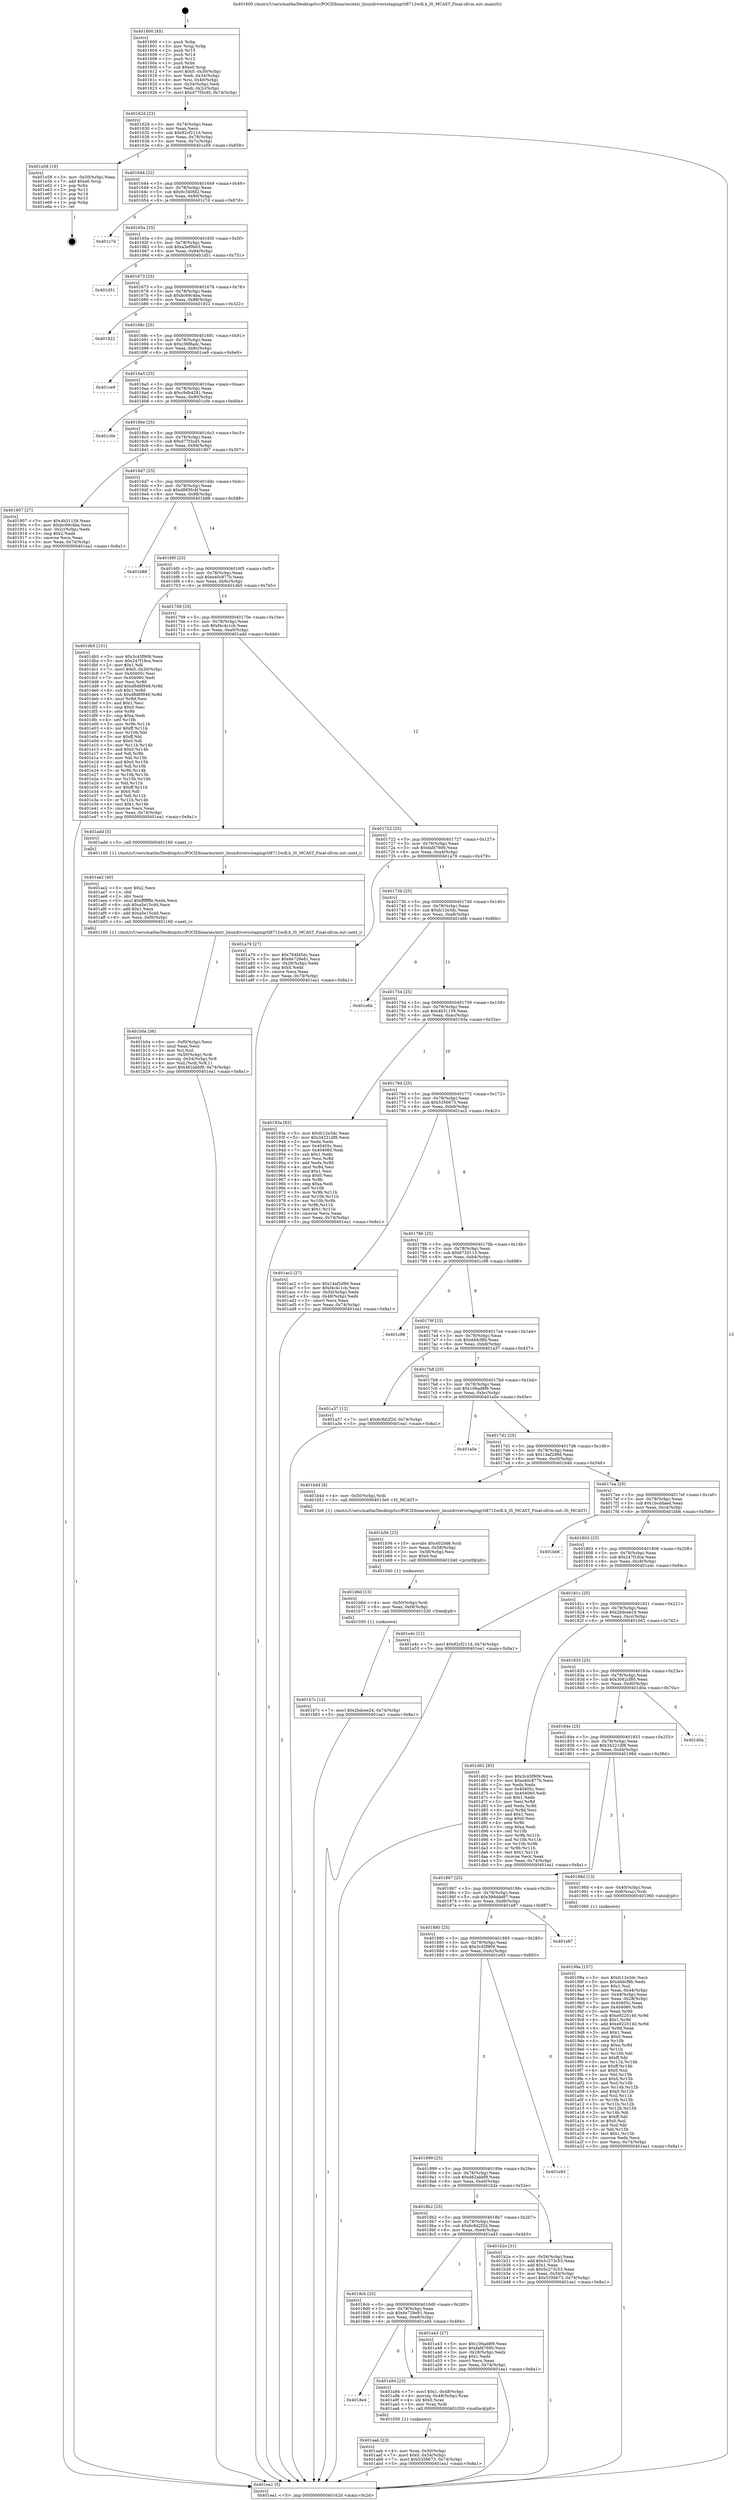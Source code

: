 digraph "0x401600" {
  label = "0x401600 (/mnt/c/Users/mathe/Desktop/tcc/POCII/binaries/extr_linuxdriversstagingrtl8712wifi.h_IS_MCAST_Final-ollvm.out::main(0))"
  labelloc = "t"
  node[shape=record]

  Entry [label="",width=0.3,height=0.3,shape=circle,fillcolor=black,style=filled]
  "0x40162d" [label="{
     0x40162d [23]\l
     | [instrs]\l
     &nbsp;&nbsp;0x40162d \<+3\>: mov -0x74(%rbp),%eax\l
     &nbsp;&nbsp;0x401630 \<+2\>: mov %eax,%ecx\l
     &nbsp;&nbsp;0x401632 \<+6\>: sub $0x92cf211d,%ecx\l
     &nbsp;&nbsp;0x401638 \<+3\>: mov %eax,-0x78(%rbp)\l
     &nbsp;&nbsp;0x40163b \<+3\>: mov %ecx,-0x7c(%rbp)\l
     &nbsp;&nbsp;0x40163e \<+6\>: je 0000000000401e58 \<main+0x858\>\l
  }"]
  "0x401e58" [label="{
     0x401e58 [19]\l
     | [instrs]\l
     &nbsp;&nbsp;0x401e58 \<+3\>: mov -0x30(%rbp),%eax\l
     &nbsp;&nbsp;0x401e5b \<+7\>: add $0xe0,%rsp\l
     &nbsp;&nbsp;0x401e62 \<+1\>: pop %rbx\l
     &nbsp;&nbsp;0x401e63 \<+2\>: pop %r12\l
     &nbsp;&nbsp;0x401e65 \<+2\>: pop %r14\l
     &nbsp;&nbsp;0x401e67 \<+2\>: pop %r15\l
     &nbsp;&nbsp;0x401e69 \<+1\>: pop %rbp\l
     &nbsp;&nbsp;0x401e6a \<+1\>: ret\l
  }"]
  "0x401644" [label="{
     0x401644 [22]\l
     | [instrs]\l
     &nbsp;&nbsp;0x401644 \<+5\>: jmp 0000000000401649 \<main+0x49\>\l
     &nbsp;&nbsp;0x401649 \<+3\>: mov -0x78(%rbp),%eax\l
     &nbsp;&nbsp;0x40164c \<+5\>: sub $0x9c340fd2,%eax\l
     &nbsp;&nbsp;0x401651 \<+3\>: mov %eax,-0x80(%rbp)\l
     &nbsp;&nbsp;0x401654 \<+6\>: je 0000000000401c7d \<main+0x67d\>\l
  }"]
  Exit [label="",width=0.3,height=0.3,shape=circle,fillcolor=black,style=filled,peripheries=2]
  "0x401c7d" [label="{
     0x401c7d\l
  }", style=dashed]
  "0x40165a" [label="{
     0x40165a [25]\l
     | [instrs]\l
     &nbsp;&nbsp;0x40165a \<+5\>: jmp 000000000040165f \<main+0x5f\>\l
     &nbsp;&nbsp;0x40165f \<+3\>: mov -0x78(%rbp),%eax\l
     &nbsp;&nbsp;0x401662 \<+5\>: sub $0xa3ef0b03,%eax\l
     &nbsp;&nbsp;0x401667 \<+6\>: mov %eax,-0x84(%rbp)\l
     &nbsp;&nbsp;0x40166d \<+6\>: je 0000000000401d51 \<main+0x751\>\l
  }"]
  "0x401b7c" [label="{
     0x401b7c [12]\l
     | [instrs]\l
     &nbsp;&nbsp;0x401b7c \<+7\>: movl $0x2bdcee24,-0x74(%rbp)\l
     &nbsp;&nbsp;0x401b83 \<+5\>: jmp 0000000000401ea1 \<main+0x8a1\>\l
  }"]
  "0x401d51" [label="{
     0x401d51\l
  }", style=dashed]
  "0x401673" [label="{
     0x401673 [25]\l
     | [instrs]\l
     &nbsp;&nbsp;0x401673 \<+5\>: jmp 0000000000401678 \<main+0x78\>\l
     &nbsp;&nbsp;0x401678 \<+3\>: mov -0x78(%rbp),%eax\l
     &nbsp;&nbsp;0x40167b \<+5\>: sub $0xbc69c4ba,%eax\l
     &nbsp;&nbsp;0x401680 \<+6\>: mov %eax,-0x88(%rbp)\l
     &nbsp;&nbsp;0x401686 \<+6\>: je 0000000000401922 \<main+0x322\>\l
  }"]
  "0x401b6d" [label="{
     0x401b6d [15]\l
     | [instrs]\l
     &nbsp;&nbsp;0x401b6d \<+4\>: mov -0x50(%rbp),%rdi\l
     &nbsp;&nbsp;0x401b71 \<+6\>: mov %eax,-0xf4(%rbp)\l
     &nbsp;&nbsp;0x401b77 \<+5\>: call 0000000000401030 \<free@plt\>\l
     | [calls]\l
     &nbsp;&nbsp;0x401030 \{1\} (unknown)\l
  }"]
  "0x401922" [label="{
     0x401922\l
  }", style=dashed]
  "0x40168c" [label="{
     0x40168c [25]\l
     | [instrs]\l
     &nbsp;&nbsp;0x40168c \<+5\>: jmp 0000000000401691 \<main+0x91\>\l
     &nbsp;&nbsp;0x401691 \<+3\>: mov -0x78(%rbp),%eax\l
     &nbsp;&nbsp;0x401694 \<+5\>: sub $0xc36f8adc,%eax\l
     &nbsp;&nbsp;0x401699 \<+6\>: mov %eax,-0x8c(%rbp)\l
     &nbsp;&nbsp;0x40169f \<+6\>: je 0000000000401ce9 \<main+0x6e9\>\l
  }"]
  "0x401b56" [label="{
     0x401b56 [23]\l
     | [instrs]\l
     &nbsp;&nbsp;0x401b56 \<+10\>: movabs $0x4020d6,%rdi\l
     &nbsp;&nbsp;0x401b60 \<+3\>: mov %eax,-0x58(%rbp)\l
     &nbsp;&nbsp;0x401b63 \<+3\>: mov -0x58(%rbp),%esi\l
     &nbsp;&nbsp;0x401b66 \<+2\>: mov $0x0,%al\l
     &nbsp;&nbsp;0x401b68 \<+5\>: call 0000000000401040 \<printf@plt\>\l
     | [calls]\l
     &nbsp;&nbsp;0x401040 \{1\} (unknown)\l
  }"]
  "0x401ce9" [label="{
     0x401ce9\l
  }", style=dashed]
  "0x4016a5" [label="{
     0x4016a5 [25]\l
     | [instrs]\l
     &nbsp;&nbsp;0x4016a5 \<+5\>: jmp 00000000004016aa \<main+0xaa\>\l
     &nbsp;&nbsp;0x4016aa \<+3\>: mov -0x78(%rbp),%eax\l
     &nbsp;&nbsp;0x4016ad \<+5\>: sub $0xc9db4281,%eax\l
     &nbsp;&nbsp;0x4016b2 \<+6\>: mov %eax,-0x90(%rbp)\l
     &nbsp;&nbsp;0x4016b8 \<+6\>: je 0000000000401c0e \<main+0x60e\>\l
  }"]
  "0x401b0a" [label="{
     0x401b0a [36]\l
     | [instrs]\l
     &nbsp;&nbsp;0x401b0a \<+6\>: mov -0xf0(%rbp),%ecx\l
     &nbsp;&nbsp;0x401b10 \<+3\>: imul %eax,%ecx\l
     &nbsp;&nbsp;0x401b13 \<+3\>: mov %cl,%sil\l
     &nbsp;&nbsp;0x401b16 \<+4\>: mov -0x50(%rbp),%rdi\l
     &nbsp;&nbsp;0x401b1a \<+4\>: movslq -0x54(%rbp),%r8\l
     &nbsp;&nbsp;0x401b1e \<+4\>: mov %sil,(%rdi,%r8,1)\l
     &nbsp;&nbsp;0x401b22 \<+7\>: movl $0x462abbf9,-0x74(%rbp)\l
     &nbsp;&nbsp;0x401b29 \<+5\>: jmp 0000000000401ea1 \<main+0x8a1\>\l
  }"]
  "0x401c0e" [label="{
     0x401c0e\l
  }", style=dashed]
  "0x4016be" [label="{
     0x4016be [25]\l
     | [instrs]\l
     &nbsp;&nbsp;0x4016be \<+5\>: jmp 00000000004016c3 \<main+0xc3\>\l
     &nbsp;&nbsp;0x4016c3 \<+3\>: mov -0x78(%rbp),%eax\l
     &nbsp;&nbsp;0x4016c6 \<+5\>: sub $0xd77f3cd5,%eax\l
     &nbsp;&nbsp;0x4016cb \<+6\>: mov %eax,-0x94(%rbp)\l
     &nbsp;&nbsp;0x4016d1 \<+6\>: je 0000000000401907 \<main+0x307\>\l
  }"]
  "0x401ae2" [label="{
     0x401ae2 [40]\l
     | [instrs]\l
     &nbsp;&nbsp;0x401ae2 \<+5\>: mov $0x2,%ecx\l
     &nbsp;&nbsp;0x401ae7 \<+1\>: cltd\l
     &nbsp;&nbsp;0x401ae8 \<+2\>: idiv %ecx\l
     &nbsp;&nbsp;0x401aea \<+6\>: imul $0xfffffffe,%edx,%ecx\l
     &nbsp;&nbsp;0x401af0 \<+6\>: sub $0xa5e15cdd,%ecx\l
     &nbsp;&nbsp;0x401af6 \<+3\>: add $0x1,%ecx\l
     &nbsp;&nbsp;0x401af9 \<+6\>: add $0xa5e15cdd,%ecx\l
     &nbsp;&nbsp;0x401aff \<+6\>: mov %ecx,-0xf0(%rbp)\l
     &nbsp;&nbsp;0x401b05 \<+5\>: call 0000000000401160 \<next_i\>\l
     | [calls]\l
     &nbsp;&nbsp;0x401160 \{1\} (/mnt/c/Users/mathe/Desktop/tcc/POCII/binaries/extr_linuxdriversstagingrtl8712wifi.h_IS_MCAST_Final-ollvm.out::next_i)\l
  }"]
  "0x401907" [label="{
     0x401907 [27]\l
     | [instrs]\l
     &nbsp;&nbsp;0x401907 \<+5\>: mov $0x4b31159,%eax\l
     &nbsp;&nbsp;0x40190c \<+5\>: mov $0xbc69c4ba,%ecx\l
     &nbsp;&nbsp;0x401911 \<+3\>: mov -0x2c(%rbp),%edx\l
     &nbsp;&nbsp;0x401914 \<+3\>: cmp $0x2,%edx\l
     &nbsp;&nbsp;0x401917 \<+3\>: cmovne %ecx,%eax\l
     &nbsp;&nbsp;0x40191a \<+3\>: mov %eax,-0x74(%rbp)\l
     &nbsp;&nbsp;0x40191d \<+5\>: jmp 0000000000401ea1 \<main+0x8a1\>\l
  }"]
  "0x4016d7" [label="{
     0x4016d7 [25]\l
     | [instrs]\l
     &nbsp;&nbsp;0x4016d7 \<+5\>: jmp 00000000004016dc \<main+0xdc\>\l
     &nbsp;&nbsp;0x4016dc \<+3\>: mov -0x78(%rbp),%eax\l
     &nbsp;&nbsp;0x4016df \<+5\>: sub $0xd885fc4f,%eax\l
     &nbsp;&nbsp;0x4016e4 \<+6\>: mov %eax,-0x98(%rbp)\l
     &nbsp;&nbsp;0x4016ea \<+6\>: je 0000000000401b88 \<main+0x588\>\l
  }"]
  "0x401ea1" [label="{
     0x401ea1 [5]\l
     | [instrs]\l
     &nbsp;&nbsp;0x401ea1 \<+5\>: jmp 000000000040162d \<main+0x2d\>\l
  }"]
  "0x401600" [label="{
     0x401600 [45]\l
     | [instrs]\l
     &nbsp;&nbsp;0x401600 \<+1\>: push %rbp\l
     &nbsp;&nbsp;0x401601 \<+3\>: mov %rsp,%rbp\l
     &nbsp;&nbsp;0x401604 \<+2\>: push %r15\l
     &nbsp;&nbsp;0x401606 \<+2\>: push %r14\l
     &nbsp;&nbsp;0x401608 \<+2\>: push %r12\l
     &nbsp;&nbsp;0x40160a \<+1\>: push %rbx\l
     &nbsp;&nbsp;0x40160b \<+7\>: sub $0xe0,%rsp\l
     &nbsp;&nbsp;0x401612 \<+7\>: movl $0x0,-0x30(%rbp)\l
     &nbsp;&nbsp;0x401619 \<+3\>: mov %edi,-0x34(%rbp)\l
     &nbsp;&nbsp;0x40161c \<+4\>: mov %rsi,-0x40(%rbp)\l
     &nbsp;&nbsp;0x401620 \<+3\>: mov -0x34(%rbp),%edi\l
     &nbsp;&nbsp;0x401623 \<+3\>: mov %edi,-0x2c(%rbp)\l
     &nbsp;&nbsp;0x401626 \<+7\>: movl $0xd77f3cd5,-0x74(%rbp)\l
  }"]
  "0x401aab" [label="{
     0x401aab [23]\l
     | [instrs]\l
     &nbsp;&nbsp;0x401aab \<+4\>: mov %rax,-0x50(%rbp)\l
     &nbsp;&nbsp;0x401aaf \<+7\>: movl $0x0,-0x54(%rbp)\l
     &nbsp;&nbsp;0x401ab6 \<+7\>: movl $0x5356673,-0x74(%rbp)\l
     &nbsp;&nbsp;0x401abd \<+5\>: jmp 0000000000401ea1 \<main+0x8a1\>\l
  }"]
  "0x401b88" [label="{
     0x401b88\l
  }", style=dashed]
  "0x4016f0" [label="{
     0x4016f0 [25]\l
     | [instrs]\l
     &nbsp;&nbsp;0x4016f0 \<+5\>: jmp 00000000004016f5 \<main+0xf5\>\l
     &nbsp;&nbsp;0x4016f5 \<+3\>: mov -0x78(%rbp),%eax\l
     &nbsp;&nbsp;0x4016f8 \<+5\>: sub $0xe40c877b,%eax\l
     &nbsp;&nbsp;0x4016fd \<+6\>: mov %eax,-0x9c(%rbp)\l
     &nbsp;&nbsp;0x401703 \<+6\>: je 0000000000401db5 \<main+0x7b5\>\l
  }"]
  "0x4018e4" [label="{
     0x4018e4\l
  }", style=dashed]
  "0x401db5" [label="{
     0x401db5 [151]\l
     | [instrs]\l
     &nbsp;&nbsp;0x401db5 \<+5\>: mov $0x3c45f909,%eax\l
     &nbsp;&nbsp;0x401dba \<+5\>: mov $0x247f18ce,%ecx\l
     &nbsp;&nbsp;0x401dbf \<+2\>: mov $0x1,%dl\l
     &nbsp;&nbsp;0x401dc1 \<+7\>: movl $0x0,-0x30(%rbp)\l
     &nbsp;&nbsp;0x401dc8 \<+7\>: mov 0x40405c,%esi\l
     &nbsp;&nbsp;0x401dcf \<+7\>: mov 0x404060,%edi\l
     &nbsp;&nbsp;0x401dd6 \<+3\>: mov %esi,%r8d\l
     &nbsp;&nbsp;0x401dd9 \<+7\>: add $0xd8d6f949,%r8d\l
     &nbsp;&nbsp;0x401de0 \<+4\>: sub $0x1,%r8d\l
     &nbsp;&nbsp;0x401de4 \<+7\>: sub $0xd8d6f949,%r8d\l
     &nbsp;&nbsp;0x401deb \<+4\>: imul %r8d,%esi\l
     &nbsp;&nbsp;0x401def \<+3\>: and $0x1,%esi\l
     &nbsp;&nbsp;0x401df2 \<+3\>: cmp $0x0,%esi\l
     &nbsp;&nbsp;0x401df5 \<+4\>: sete %r9b\l
     &nbsp;&nbsp;0x401df9 \<+3\>: cmp $0xa,%edi\l
     &nbsp;&nbsp;0x401dfc \<+4\>: setl %r10b\l
     &nbsp;&nbsp;0x401e00 \<+3\>: mov %r9b,%r11b\l
     &nbsp;&nbsp;0x401e03 \<+4\>: xor $0xff,%r11b\l
     &nbsp;&nbsp;0x401e07 \<+3\>: mov %r10b,%bl\l
     &nbsp;&nbsp;0x401e0a \<+3\>: xor $0xff,%bl\l
     &nbsp;&nbsp;0x401e0d \<+3\>: xor $0x0,%dl\l
     &nbsp;&nbsp;0x401e10 \<+3\>: mov %r11b,%r14b\l
     &nbsp;&nbsp;0x401e13 \<+4\>: and $0x0,%r14b\l
     &nbsp;&nbsp;0x401e17 \<+3\>: and %dl,%r9b\l
     &nbsp;&nbsp;0x401e1a \<+3\>: mov %bl,%r15b\l
     &nbsp;&nbsp;0x401e1d \<+4\>: and $0x0,%r15b\l
     &nbsp;&nbsp;0x401e21 \<+3\>: and %dl,%r10b\l
     &nbsp;&nbsp;0x401e24 \<+3\>: or %r9b,%r14b\l
     &nbsp;&nbsp;0x401e27 \<+3\>: or %r10b,%r15b\l
     &nbsp;&nbsp;0x401e2a \<+3\>: xor %r15b,%r14b\l
     &nbsp;&nbsp;0x401e2d \<+3\>: or %bl,%r11b\l
     &nbsp;&nbsp;0x401e30 \<+4\>: xor $0xff,%r11b\l
     &nbsp;&nbsp;0x401e34 \<+3\>: or $0x0,%dl\l
     &nbsp;&nbsp;0x401e37 \<+3\>: and %dl,%r11b\l
     &nbsp;&nbsp;0x401e3a \<+3\>: or %r11b,%r14b\l
     &nbsp;&nbsp;0x401e3d \<+4\>: test $0x1,%r14b\l
     &nbsp;&nbsp;0x401e41 \<+3\>: cmovne %ecx,%eax\l
     &nbsp;&nbsp;0x401e44 \<+3\>: mov %eax,-0x74(%rbp)\l
     &nbsp;&nbsp;0x401e47 \<+5\>: jmp 0000000000401ea1 \<main+0x8a1\>\l
  }"]
  "0x401709" [label="{
     0x401709 [25]\l
     | [instrs]\l
     &nbsp;&nbsp;0x401709 \<+5\>: jmp 000000000040170e \<main+0x10e\>\l
     &nbsp;&nbsp;0x40170e \<+3\>: mov -0x78(%rbp),%eax\l
     &nbsp;&nbsp;0x401711 \<+5\>: sub $0xf4c4c1cb,%eax\l
     &nbsp;&nbsp;0x401716 \<+6\>: mov %eax,-0xa0(%rbp)\l
     &nbsp;&nbsp;0x40171c \<+6\>: je 0000000000401add \<main+0x4dd\>\l
  }"]
  "0x401a94" [label="{
     0x401a94 [23]\l
     | [instrs]\l
     &nbsp;&nbsp;0x401a94 \<+7\>: movl $0x1,-0x48(%rbp)\l
     &nbsp;&nbsp;0x401a9b \<+4\>: movslq -0x48(%rbp),%rax\l
     &nbsp;&nbsp;0x401a9f \<+4\>: shl $0x0,%rax\l
     &nbsp;&nbsp;0x401aa3 \<+3\>: mov %rax,%rdi\l
     &nbsp;&nbsp;0x401aa6 \<+5\>: call 0000000000401050 \<malloc@plt\>\l
     | [calls]\l
     &nbsp;&nbsp;0x401050 \{1\} (unknown)\l
  }"]
  "0x401add" [label="{
     0x401add [5]\l
     | [instrs]\l
     &nbsp;&nbsp;0x401add \<+5\>: call 0000000000401160 \<next_i\>\l
     | [calls]\l
     &nbsp;&nbsp;0x401160 \{1\} (/mnt/c/Users/mathe/Desktop/tcc/POCII/binaries/extr_linuxdriversstagingrtl8712wifi.h_IS_MCAST_Final-ollvm.out::next_i)\l
  }"]
  "0x401722" [label="{
     0x401722 [25]\l
     | [instrs]\l
     &nbsp;&nbsp;0x401722 \<+5\>: jmp 0000000000401727 \<main+0x127\>\l
     &nbsp;&nbsp;0x401727 \<+3\>: mov -0x78(%rbp),%eax\l
     &nbsp;&nbsp;0x40172a \<+5\>: sub $0xfafd7690,%eax\l
     &nbsp;&nbsp;0x40172f \<+6\>: mov %eax,-0xa4(%rbp)\l
     &nbsp;&nbsp;0x401735 \<+6\>: je 0000000000401a79 \<main+0x479\>\l
  }"]
  "0x4018cb" [label="{
     0x4018cb [25]\l
     | [instrs]\l
     &nbsp;&nbsp;0x4018cb \<+5\>: jmp 00000000004018d0 \<main+0x2d0\>\l
     &nbsp;&nbsp;0x4018d0 \<+3\>: mov -0x78(%rbp),%eax\l
     &nbsp;&nbsp;0x4018d3 \<+5\>: sub $0x6e729e81,%eax\l
     &nbsp;&nbsp;0x4018d8 \<+6\>: mov %eax,-0xe8(%rbp)\l
     &nbsp;&nbsp;0x4018de \<+6\>: je 0000000000401a94 \<main+0x494\>\l
  }"]
  "0x401a79" [label="{
     0x401a79 [27]\l
     | [instrs]\l
     &nbsp;&nbsp;0x401a79 \<+5\>: mov $0x784f45dc,%eax\l
     &nbsp;&nbsp;0x401a7e \<+5\>: mov $0x6e729e81,%ecx\l
     &nbsp;&nbsp;0x401a83 \<+3\>: mov -0x28(%rbp),%edx\l
     &nbsp;&nbsp;0x401a86 \<+3\>: cmp $0x0,%edx\l
     &nbsp;&nbsp;0x401a89 \<+3\>: cmove %ecx,%eax\l
     &nbsp;&nbsp;0x401a8c \<+3\>: mov %eax,-0x74(%rbp)\l
     &nbsp;&nbsp;0x401a8f \<+5\>: jmp 0000000000401ea1 \<main+0x8a1\>\l
  }"]
  "0x40173b" [label="{
     0x40173b [25]\l
     | [instrs]\l
     &nbsp;&nbsp;0x40173b \<+5\>: jmp 0000000000401740 \<main+0x140\>\l
     &nbsp;&nbsp;0x401740 \<+3\>: mov -0x78(%rbp),%eax\l
     &nbsp;&nbsp;0x401743 \<+5\>: sub $0xfc12e3dc,%eax\l
     &nbsp;&nbsp;0x401748 \<+6\>: mov %eax,-0xa8(%rbp)\l
     &nbsp;&nbsp;0x40174e \<+6\>: je 0000000000401e6b \<main+0x86b\>\l
  }"]
  "0x401a43" [label="{
     0x401a43 [27]\l
     | [instrs]\l
     &nbsp;&nbsp;0x401a43 \<+5\>: mov $0x106ad8f9,%eax\l
     &nbsp;&nbsp;0x401a48 \<+5\>: mov $0xfafd7690,%ecx\l
     &nbsp;&nbsp;0x401a4d \<+3\>: mov -0x28(%rbp),%edx\l
     &nbsp;&nbsp;0x401a50 \<+3\>: cmp $0x1,%edx\l
     &nbsp;&nbsp;0x401a53 \<+3\>: cmovl %ecx,%eax\l
     &nbsp;&nbsp;0x401a56 \<+3\>: mov %eax,-0x74(%rbp)\l
     &nbsp;&nbsp;0x401a59 \<+5\>: jmp 0000000000401ea1 \<main+0x8a1\>\l
  }"]
  "0x401e6b" [label="{
     0x401e6b\l
  }", style=dashed]
  "0x401754" [label="{
     0x401754 [25]\l
     | [instrs]\l
     &nbsp;&nbsp;0x401754 \<+5\>: jmp 0000000000401759 \<main+0x159\>\l
     &nbsp;&nbsp;0x401759 \<+3\>: mov -0x78(%rbp),%eax\l
     &nbsp;&nbsp;0x40175c \<+5\>: sub $0x4b31159,%eax\l
     &nbsp;&nbsp;0x401761 \<+6\>: mov %eax,-0xac(%rbp)\l
     &nbsp;&nbsp;0x401767 \<+6\>: je 000000000040193a \<main+0x33a\>\l
  }"]
  "0x4018b2" [label="{
     0x4018b2 [25]\l
     | [instrs]\l
     &nbsp;&nbsp;0x4018b2 \<+5\>: jmp 00000000004018b7 \<main+0x2b7\>\l
     &nbsp;&nbsp;0x4018b7 \<+3\>: mov -0x78(%rbp),%eax\l
     &nbsp;&nbsp;0x4018ba \<+5\>: sub $0x6c8d2f2d,%eax\l
     &nbsp;&nbsp;0x4018bf \<+6\>: mov %eax,-0xe4(%rbp)\l
     &nbsp;&nbsp;0x4018c5 \<+6\>: je 0000000000401a43 \<main+0x443\>\l
  }"]
  "0x40193a" [label="{
     0x40193a [83]\l
     | [instrs]\l
     &nbsp;&nbsp;0x40193a \<+5\>: mov $0xfc12e3dc,%eax\l
     &nbsp;&nbsp;0x40193f \<+5\>: mov $0x34221df8,%ecx\l
     &nbsp;&nbsp;0x401944 \<+2\>: xor %edx,%edx\l
     &nbsp;&nbsp;0x401946 \<+7\>: mov 0x40405c,%esi\l
     &nbsp;&nbsp;0x40194d \<+7\>: mov 0x404060,%edi\l
     &nbsp;&nbsp;0x401954 \<+3\>: sub $0x1,%edx\l
     &nbsp;&nbsp;0x401957 \<+3\>: mov %esi,%r8d\l
     &nbsp;&nbsp;0x40195a \<+3\>: add %edx,%r8d\l
     &nbsp;&nbsp;0x40195d \<+4\>: imul %r8d,%esi\l
     &nbsp;&nbsp;0x401961 \<+3\>: and $0x1,%esi\l
     &nbsp;&nbsp;0x401964 \<+3\>: cmp $0x0,%esi\l
     &nbsp;&nbsp;0x401967 \<+4\>: sete %r9b\l
     &nbsp;&nbsp;0x40196b \<+3\>: cmp $0xa,%edi\l
     &nbsp;&nbsp;0x40196e \<+4\>: setl %r10b\l
     &nbsp;&nbsp;0x401972 \<+3\>: mov %r9b,%r11b\l
     &nbsp;&nbsp;0x401975 \<+3\>: and %r10b,%r11b\l
     &nbsp;&nbsp;0x401978 \<+3\>: xor %r10b,%r9b\l
     &nbsp;&nbsp;0x40197b \<+3\>: or %r9b,%r11b\l
     &nbsp;&nbsp;0x40197e \<+4\>: test $0x1,%r11b\l
     &nbsp;&nbsp;0x401982 \<+3\>: cmovne %ecx,%eax\l
     &nbsp;&nbsp;0x401985 \<+3\>: mov %eax,-0x74(%rbp)\l
     &nbsp;&nbsp;0x401988 \<+5\>: jmp 0000000000401ea1 \<main+0x8a1\>\l
  }"]
  "0x40176d" [label="{
     0x40176d [25]\l
     | [instrs]\l
     &nbsp;&nbsp;0x40176d \<+5\>: jmp 0000000000401772 \<main+0x172\>\l
     &nbsp;&nbsp;0x401772 \<+3\>: mov -0x78(%rbp),%eax\l
     &nbsp;&nbsp;0x401775 \<+5\>: sub $0x5356673,%eax\l
     &nbsp;&nbsp;0x40177a \<+6\>: mov %eax,-0xb0(%rbp)\l
     &nbsp;&nbsp;0x401780 \<+6\>: je 0000000000401ac2 \<main+0x4c2\>\l
  }"]
  "0x401b2e" [label="{
     0x401b2e [31]\l
     | [instrs]\l
     &nbsp;&nbsp;0x401b2e \<+3\>: mov -0x54(%rbp),%eax\l
     &nbsp;&nbsp;0x401b31 \<+5\>: add $0x5c273c53,%eax\l
     &nbsp;&nbsp;0x401b36 \<+3\>: add $0x1,%eax\l
     &nbsp;&nbsp;0x401b39 \<+5\>: sub $0x5c273c53,%eax\l
     &nbsp;&nbsp;0x401b3e \<+3\>: mov %eax,-0x54(%rbp)\l
     &nbsp;&nbsp;0x401b41 \<+7\>: movl $0x5356673,-0x74(%rbp)\l
     &nbsp;&nbsp;0x401b48 \<+5\>: jmp 0000000000401ea1 \<main+0x8a1\>\l
  }"]
  "0x401ac2" [label="{
     0x401ac2 [27]\l
     | [instrs]\l
     &nbsp;&nbsp;0x401ac2 \<+5\>: mov $0x14af2d9d,%eax\l
     &nbsp;&nbsp;0x401ac7 \<+5\>: mov $0xf4c4c1cb,%ecx\l
     &nbsp;&nbsp;0x401acc \<+3\>: mov -0x54(%rbp),%edx\l
     &nbsp;&nbsp;0x401acf \<+3\>: cmp -0x48(%rbp),%edx\l
     &nbsp;&nbsp;0x401ad2 \<+3\>: cmovl %ecx,%eax\l
     &nbsp;&nbsp;0x401ad5 \<+3\>: mov %eax,-0x74(%rbp)\l
     &nbsp;&nbsp;0x401ad8 \<+5\>: jmp 0000000000401ea1 \<main+0x8a1\>\l
  }"]
  "0x401786" [label="{
     0x401786 [25]\l
     | [instrs]\l
     &nbsp;&nbsp;0x401786 \<+5\>: jmp 000000000040178b \<main+0x18b\>\l
     &nbsp;&nbsp;0x40178b \<+3\>: mov -0x78(%rbp),%eax\l
     &nbsp;&nbsp;0x40178e \<+5\>: sub $0x6720113,%eax\l
     &nbsp;&nbsp;0x401793 \<+6\>: mov %eax,-0xb4(%rbp)\l
     &nbsp;&nbsp;0x401799 \<+6\>: je 0000000000401c98 \<main+0x698\>\l
  }"]
  "0x401899" [label="{
     0x401899 [25]\l
     | [instrs]\l
     &nbsp;&nbsp;0x401899 \<+5\>: jmp 000000000040189e \<main+0x29e\>\l
     &nbsp;&nbsp;0x40189e \<+3\>: mov -0x78(%rbp),%eax\l
     &nbsp;&nbsp;0x4018a1 \<+5\>: sub $0x462abbf9,%eax\l
     &nbsp;&nbsp;0x4018a6 \<+6\>: mov %eax,-0xe0(%rbp)\l
     &nbsp;&nbsp;0x4018ac \<+6\>: je 0000000000401b2e \<main+0x52e\>\l
  }"]
  "0x401c98" [label="{
     0x401c98\l
  }", style=dashed]
  "0x40179f" [label="{
     0x40179f [25]\l
     | [instrs]\l
     &nbsp;&nbsp;0x40179f \<+5\>: jmp 00000000004017a4 \<main+0x1a4\>\l
     &nbsp;&nbsp;0x4017a4 \<+3\>: mov -0x78(%rbp),%eax\l
     &nbsp;&nbsp;0x4017a7 \<+5\>: sub $0xdddcf8b,%eax\l
     &nbsp;&nbsp;0x4017ac \<+6\>: mov %eax,-0xb8(%rbp)\l
     &nbsp;&nbsp;0x4017b2 \<+6\>: je 0000000000401a37 \<main+0x437\>\l
  }"]
  "0x401e93" [label="{
     0x401e93\l
  }", style=dashed]
  "0x401a37" [label="{
     0x401a37 [12]\l
     | [instrs]\l
     &nbsp;&nbsp;0x401a37 \<+7\>: movl $0x6c8d2f2d,-0x74(%rbp)\l
     &nbsp;&nbsp;0x401a3e \<+5\>: jmp 0000000000401ea1 \<main+0x8a1\>\l
  }"]
  "0x4017b8" [label="{
     0x4017b8 [25]\l
     | [instrs]\l
     &nbsp;&nbsp;0x4017b8 \<+5\>: jmp 00000000004017bd \<main+0x1bd\>\l
     &nbsp;&nbsp;0x4017bd \<+3\>: mov -0x78(%rbp),%eax\l
     &nbsp;&nbsp;0x4017c0 \<+5\>: sub $0x106ad8f9,%eax\l
     &nbsp;&nbsp;0x4017c5 \<+6\>: mov %eax,-0xbc(%rbp)\l
     &nbsp;&nbsp;0x4017cb \<+6\>: je 0000000000401a5e \<main+0x45e\>\l
  }"]
  "0x401880" [label="{
     0x401880 [25]\l
     | [instrs]\l
     &nbsp;&nbsp;0x401880 \<+5\>: jmp 0000000000401885 \<main+0x285\>\l
     &nbsp;&nbsp;0x401885 \<+3\>: mov -0x78(%rbp),%eax\l
     &nbsp;&nbsp;0x401888 \<+5\>: sub $0x3c45f909,%eax\l
     &nbsp;&nbsp;0x40188d \<+6\>: mov %eax,-0xdc(%rbp)\l
     &nbsp;&nbsp;0x401893 \<+6\>: je 0000000000401e93 \<main+0x893\>\l
  }"]
  "0x401a5e" [label="{
     0x401a5e\l
  }", style=dashed]
  "0x4017d1" [label="{
     0x4017d1 [25]\l
     | [instrs]\l
     &nbsp;&nbsp;0x4017d1 \<+5\>: jmp 00000000004017d6 \<main+0x1d6\>\l
     &nbsp;&nbsp;0x4017d6 \<+3\>: mov -0x78(%rbp),%eax\l
     &nbsp;&nbsp;0x4017d9 \<+5\>: sub $0x14af2d9d,%eax\l
     &nbsp;&nbsp;0x4017de \<+6\>: mov %eax,-0xc0(%rbp)\l
     &nbsp;&nbsp;0x4017e4 \<+6\>: je 0000000000401b4d \<main+0x54d\>\l
  }"]
  "0x401e87" [label="{
     0x401e87\l
  }", style=dashed]
  "0x401b4d" [label="{
     0x401b4d [9]\l
     | [instrs]\l
     &nbsp;&nbsp;0x401b4d \<+4\>: mov -0x50(%rbp),%rdi\l
     &nbsp;&nbsp;0x401b51 \<+5\>: call 00000000004013e0 \<IS_MCAST\>\l
     | [calls]\l
     &nbsp;&nbsp;0x4013e0 \{1\} (/mnt/c/Users/mathe/Desktop/tcc/POCII/binaries/extr_linuxdriversstagingrtl8712wifi.h_IS_MCAST_Final-ollvm.out::IS_MCAST)\l
  }"]
  "0x4017ea" [label="{
     0x4017ea [25]\l
     | [instrs]\l
     &nbsp;&nbsp;0x4017ea \<+5\>: jmp 00000000004017ef \<main+0x1ef\>\l
     &nbsp;&nbsp;0x4017ef \<+3\>: mov -0x78(%rbp),%eax\l
     &nbsp;&nbsp;0x4017f2 \<+5\>: sub $0x1bcddaed,%eax\l
     &nbsp;&nbsp;0x4017f7 \<+6\>: mov %eax,-0xc4(%rbp)\l
     &nbsp;&nbsp;0x4017fd \<+6\>: je 0000000000401bb6 \<main+0x5b6\>\l
  }"]
  "0x40199a" [label="{
     0x40199a [157]\l
     | [instrs]\l
     &nbsp;&nbsp;0x40199a \<+5\>: mov $0xfc12e3dc,%ecx\l
     &nbsp;&nbsp;0x40199f \<+5\>: mov $0xdddcf8b,%edx\l
     &nbsp;&nbsp;0x4019a4 \<+3\>: mov $0x1,%sil\l
     &nbsp;&nbsp;0x4019a7 \<+3\>: mov %eax,-0x44(%rbp)\l
     &nbsp;&nbsp;0x4019aa \<+3\>: mov -0x44(%rbp),%eax\l
     &nbsp;&nbsp;0x4019ad \<+3\>: mov %eax,-0x28(%rbp)\l
     &nbsp;&nbsp;0x4019b0 \<+7\>: mov 0x40405c,%eax\l
     &nbsp;&nbsp;0x4019b7 \<+8\>: mov 0x404060,%r8d\l
     &nbsp;&nbsp;0x4019bf \<+3\>: mov %eax,%r9d\l
     &nbsp;&nbsp;0x4019c2 \<+7\>: sub $0xe9220140,%r9d\l
     &nbsp;&nbsp;0x4019c9 \<+4\>: sub $0x1,%r9d\l
     &nbsp;&nbsp;0x4019cd \<+7\>: add $0xe9220140,%r9d\l
     &nbsp;&nbsp;0x4019d4 \<+4\>: imul %r9d,%eax\l
     &nbsp;&nbsp;0x4019d8 \<+3\>: and $0x1,%eax\l
     &nbsp;&nbsp;0x4019db \<+3\>: cmp $0x0,%eax\l
     &nbsp;&nbsp;0x4019de \<+4\>: sete %r10b\l
     &nbsp;&nbsp;0x4019e2 \<+4\>: cmp $0xa,%r8d\l
     &nbsp;&nbsp;0x4019e6 \<+4\>: setl %r11b\l
     &nbsp;&nbsp;0x4019ea \<+3\>: mov %r10b,%bl\l
     &nbsp;&nbsp;0x4019ed \<+3\>: xor $0xff,%bl\l
     &nbsp;&nbsp;0x4019f0 \<+3\>: mov %r11b,%r14b\l
     &nbsp;&nbsp;0x4019f3 \<+4\>: xor $0xff,%r14b\l
     &nbsp;&nbsp;0x4019f7 \<+4\>: xor $0x0,%sil\l
     &nbsp;&nbsp;0x4019fb \<+3\>: mov %bl,%r15b\l
     &nbsp;&nbsp;0x4019fe \<+4\>: and $0x0,%r15b\l
     &nbsp;&nbsp;0x401a02 \<+3\>: and %sil,%r10b\l
     &nbsp;&nbsp;0x401a05 \<+3\>: mov %r14b,%r12b\l
     &nbsp;&nbsp;0x401a08 \<+4\>: and $0x0,%r12b\l
     &nbsp;&nbsp;0x401a0c \<+3\>: and %sil,%r11b\l
     &nbsp;&nbsp;0x401a0f \<+3\>: or %r10b,%r15b\l
     &nbsp;&nbsp;0x401a12 \<+3\>: or %r11b,%r12b\l
     &nbsp;&nbsp;0x401a15 \<+3\>: xor %r12b,%r15b\l
     &nbsp;&nbsp;0x401a18 \<+3\>: or %r14b,%bl\l
     &nbsp;&nbsp;0x401a1b \<+3\>: xor $0xff,%bl\l
     &nbsp;&nbsp;0x401a1e \<+4\>: or $0x0,%sil\l
     &nbsp;&nbsp;0x401a22 \<+3\>: and %sil,%bl\l
     &nbsp;&nbsp;0x401a25 \<+3\>: or %bl,%r15b\l
     &nbsp;&nbsp;0x401a28 \<+4\>: test $0x1,%r15b\l
     &nbsp;&nbsp;0x401a2c \<+3\>: cmovne %edx,%ecx\l
     &nbsp;&nbsp;0x401a2f \<+3\>: mov %ecx,-0x74(%rbp)\l
     &nbsp;&nbsp;0x401a32 \<+5\>: jmp 0000000000401ea1 \<main+0x8a1\>\l
  }"]
  "0x401bb6" [label="{
     0x401bb6\l
  }", style=dashed]
  "0x401803" [label="{
     0x401803 [25]\l
     | [instrs]\l
     &nbsp;&nbsp;0x401803 \<+5\>: jmp 0000000000401808 \<main+0x208\>\l
     &nbsp;&nbsp;0x401808 \<+3\>: mov -0x78(%rbp),%eax\l
     &nbsp;&nbsp;0x40180b \<+5\>: sub $0x247f18ce,%eax\l
     &nbsp;&nbsp;0x401810 \<+6\>: mov %eax,-0xc8(%rbp)\l
     &nbsp;&nbsp;0x401816 \<+6\>: je 0000000000401e4c \<main+0x84c\>\l
  }"]
  "0x401867" [label="{
     0x401867 [25]\l
     | [instrs]\l
     &nbsp;&nbsp;0x401867 \<+5\>: jmp 000000000040186c \<main+0x26c\>\l
     &nbsp;&nbsp;0x40186c \<+3\>: mov -0x78(%rbp),%eax\l
     &nbsp;&nbsp;0x40186f \<+5\>: sub $0x39ddde87,%eax\l
     &nbsp;&nbsp;0x401874 \<+6\>: mov %eax,-0xd8(%rbp)\l
     &nbsp;&nbsp;0x40187a \<+6\>: je 0000000000401e87 \<main+0x887\>\l
  }"]
  "0x401e4c" [label="{
     0x401e4c [12]\l
     | [instrs]\l
     &nbsp;&nbsp;0x401e4c \<+7\>: movl $0x92cf211d,-0x74(%rbp)\l
     &nbsp;&nbsp;0x401e53 \<+5\>: jmp 0000000000401ea1 \<main+0x8a1\>\l
  }"]
  "0x40181c" [label="{
     0x40181c [25]\l
     | [instrs]\l
     &nbsp;&nbsp;0x40181c \<+5\>: jmp 0000000000401821 \<main+0x221\>\l
     &nbsp;&nbsp;0x401821 \<+3\>: mov -0x78(%rbp),%eax\l
     &nbsp;&nbsp;0x401824 \<+5\>: sub $0x2bdcee24,%eax\l
     &nbsp;&nbsp;0x401829 \<+6\>: mov %eax,-0xcc(%rbp)\l
     &nbsp;&nbsp;0x40182f \<+6\>: je 0000000000401d62 \<main+0x762\>\l
  }"]
  "0x40198d" [label="{
     0x40198d [13]\l
     | [instrs]\l
     &nbsp;&nbsp;0x40198d \<+4\>: mov -0x40(%rbp),%rax\l
     &nbsp;&nbsp;0x401991 \<+4\>: mov 0x8(%rax),%rdi\l
     &nbsp;&nbsp;0x401995 \<+5\>: call 0000000000401060 \<atoi@plt\>\l
     | [calls]\l
     &nbsp;&nbsp;0x401060 \{1\} (unknown)\l
  }"]
  "0x401d62" [label="{
     0x401d62 [83]\l
     | [instrs]\l
     &nbsp;&nbsp;0x401d62 \<+5\>: mov $0x3c45f909,%eax\l
     &nbsp;&nbsp;0x401d67 \<+5\>: mov $0xe40c877b,%ecx\l
     &nbsp;&nbsp;0x401d6c \<+2\>: xor %edx,%edx\l
     &nbsp;&nbsp;0x401d6e \<+7\>: mov 0x40405c,%esi\l
     &nbsp;&nbsp;0x401d75 \<+7\>: mov 0x404060,%edi\l
     &nbsp;&nbsp;0x401d7c \<+3\>: sub $0x1,%edx\l
     &nbsp;&nbsp;0x401d7f \<+3\>: mov %esi,%r8d\l
     &nbsp;&nbsp;0x401d82 \<+3\>: add %edx,%r8d\l
     &nbsp;&nbsp;0x401d85 \<+4\>: imul %r8d,%esi\l
     &nbsp;&nbsp;0x401d89 \<+3\>: and $0x1,%esi\l
     &nbsp;&nbsp;0x401d8c \<+3\>: cmp $0x0,%esi\l
     &nbsp;&nbsp;0x401d8f \<+4\>: sete %r9b\l
     &nbsp;&nbsp;0x401d93 \<+3\>: cmp $0xa,%edi\l
     &nbsp;&nbsp;0x401d96 \<+4\>: setl %r10b\l
     &nbsp;&nbsp;0x401d9a \<+3\>: mov %r9b,%r11b\l
     &nbsp;&nbsp;0x401d9d \<+3\>: and %r10b,%r11b\l
     &nbsp;&nbsp;0x401da0 \<+3\>: xor %r10b,%r9b\l
     &nbsp;&nbsp;0x401da3 \<+3\>: or %r9b,%r11b\l
     &nbsp;&nbsp;0x401da6 \<+4\>: test $0x1,%r11b\l
     &nbsp;&nbsp;0x401daa \<+3\>: cmovne %ecx,%eax\l
     &nbsp;&nbsp;0x401dad \<+3\>: mov %eax,-0x74(%rbp)\l
     &nbsp;&nbsp;0x401db0 \<+5\>: jmp 0000000000401ea1 \<main+0x8a1\>\l
  }"]
  "0x401835" [label="{
     0x401835 [25]\l
     | [instrs]\l
     &nbsp;&nbsp;0x401835 \<+5\>: jmp 000000000040183a \<main+0x23a\>\l
     &nbsp;&nbsp;0x40183a \<+3\>: mov -0x78(%rbp),%eax\l
     &nbsp;&nbsp;0x40183d \<+5\>: sub $0x3062cf80,%eax\l
     &nbsp;&nbsp;0x401842 \<+6\>: mov %eax,-0xd0(%rbp)\l
     &nbsp;&nbsp;0x401848 \<+6\>: je 0000000000401d0a \<main+0x70a\>\l
  }"]
  "0x40184e" [label="{
     0x40184e [25]\l
     | [instrs]\l
     &nbsp;&nbsp;0x40184e \<+5\>: jmp 0000000000401853 \<main+0x253\>\l
     &nbsp;&nbsp;0x401853 \<+3\>: mov -0x78(%rbp),%eax\l
     &nbsp;&nbsp;0x401856 \<+5\>: sub $0x34221df8,%eax\l
     &nbsp;&nbsp;0x40185b \<+6\>: mov %eax,-0xd4(%rbp)\l
     &nbsp;&nbsp;0x401861 \<+6\>: je 000000000040198d \<main+0x38d\>\l
  }"]
  "0x401d0a" [label="{
     0x401d0a\l
  }", style=dashed]
  Entry -> "0x401600" [label=" 1"]
  "0x40162d" -> "0x401e58" [label=" 1"]
  "0x40162d" -> "0x401644" [label=" 15"]
  "0x401e58" -> Exit [label=" 1"]
  "0x401644" -> "0x401c7d" [label=" 0"]
  "0x401644" -> "0x40165a" [label=" 15"]
  "0x401e4c" -> "0x401ea1" [label=" 1"]
  "0x40165a" -> "0x401d51" [label=" 0"]
  "0x40165a" -> "0x401673" [label=" 15"]
  "0x401db5" -> "0x401ea1" [label=" 1"]
  "0x401673" -> "0x401922" [label=" 0"]
  "0x401673" -> "0x40168c" [label=" 15"]
  "0x401d62" -> "0x401ea1" [label=" 1"]
  "0x40168c" -> "0x401ce9" [label=" 0"]
  "0x40168c" -> "0x4016a5" [label=" 15"]
  "0x401b7c" -> "0x401ea1" [label=" 1"]
  "0x4016a5" -> "0x401c0e" [label=" 0"]
  "0x4016a5" -> "0x4016be" [label=" 15"]
  "0x401b6d" -> "0x401b7c" [label=" 1"]
  "0x4016be" -> "0x401907" [label=" 1"]
  "0x4016be" -> "0x4016d7" [label=" 14"]
  "0x401907" -> "0x401ea1" [label=" 1"]
  "0x401600" -> "0x40162d" [label=" 1"]
  "0x401ea1" -> "0x40162d" [label=" 15"]
  "0x401b56" -> "0x401b6d" [label=" 1"]
  "0x4016d7" -> "0x401b88" [label=" 0"]
  "0x4016d7" -> "0x4016f0" [label=" 14"]
  "0x401b4d" -> "0x401b56" [label=" 1"]
  "0x4016f0" -> "0x401db5" [label=" 1"]
  "0x4016f0" -> "0x401709" [label=" 13"]
  "0x401b2e" -> "0x401ea1" [label=" 1"]
  "0x401709" -> "0x401add" [label=" 1"]
  "0x401709" -> "0x401722" [label=" 12"]
  "0x401b0a" -> "0x401ea1" [label=" 1"]
  "0x401722" -> "0x401a79" [label=" 1"]
  "0x401722" -> "0x40173b" [label=" 11"]
  "0x401add" -> "0x401ae2" [label=" 1"]
  "0x40173b" -> "0x401e6b" [label=" 0"]
  "0x40173b" -> "0x401754" [label=" 11"]
  "0x401ac2" -> "0x401ea1" [label=" 2"]
  "0x401754" -> "0x40193a" [label=" 1"]
  "0x401754" -> "0x40176d" [label=" 10"]
  "0x40193a" -> "0x401ea1" [label=" 1"]
  "0x401a94" -> "0x401aab" [label=" 1"]
  "0x40176d" -> "0x401ac2" [label=" 2"]
  "0x40176d" -> "0x401786" [label=" 8"]
  "0x4018cb" -> "0x4018e4" [label=" 0"]
  "0x401786" -> "0x401c98" [label=" 0"]
  "0x401786" -> "0x40179f" [label=" 8"]
  "0x401ae2" -> "0x401b0a" [label=" 1"]
  "0x40179f" -> "0x401a37" [label=" 1"]
  "0x40179f" -> "0x4017b8" [label=" 7"]
  "0x401a79" -> "0x401ea1" [label=" 1"]
  "0x4017b8" -> "0x401a5e" [label=" 0"]
  "0x4017b8" -> "0x4017d1" [label=" 7"]
  "0x4018b2" -> "0x4018cb" [label=" 1"]
  "0x4017d1" -> "0x401b4d" [label=" 1"]
  "0x4017d1" -> "0x4017ea" [label=" 6"]
  "0x4018b2" -> "0x401a43" [label=" 1"]
  "0x4017ea" -> "0x401bb6" [label=" 0"]
  "0x4017ea" -> "0x401803" [label=" 6"]
  "0x401899" -> "0x4018b2" [label=" 2"]
  "0x401803" -> "0x401e4c" [label=" 1"]
  "0x401803" -> "0x40181c" [label=" 5"]
  "0x401899" -> "0x401b2e" [label=" 1"]
  "0x40181c" -> "0x401d62" [label=" 1"]
  "0x40181c" -> "0x401835" [label=" 4"]
  "0x4018cb" -> "0x401a94" [label=" 1"]
  "0x401835" -> "0x401d0a" [label=" 0"]
  "0x401835" -> "0x40184e" [label=" 4"]
  "0x401880" -> "0x401899" [label=" 3"]
  "0x40184e" -> "0x40198d" [label=" 1"]
  "0x40184e" -> "0x401867" [label=" 3"]
  "0x40198d" -> "0x40199a" [label=" 1"]
  "0x40199a" -> "0x401ea1" [label=" 1"]
  "0x401a37" -> "0x401ea1" [label=" 1"]
  "0x401aab" -> "0x401ea1" [label=" 1"]
  "0x401867" -> "0x401e87" [label=" 0"]
  "0x401867" -> "0x401880" [label=" 3"]
  "0x401a43" -> "0x401ea1" [label=" 1"]
  "0x401880" -> "0x401e93" [label=" 0"]
}
